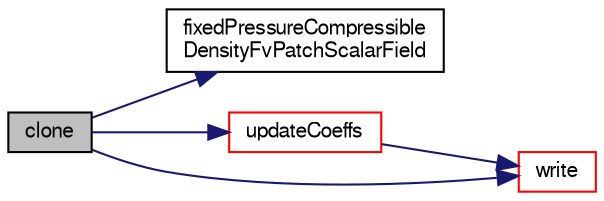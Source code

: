 digraph "clone"
{
  bgcolor="transparent";
  edge [fontname="FreeSans",fontsize="10",labelfontname="FreeSans",labelfontsize="10"];
  node [fontname="FreeSans",fontsize="10",shape=record];
  rankdir="LR";
  Node20 [label="clone",height=0.2,width=0.4,color="black", fillcolor="grey75", style="filled", fontcolor="black"];
  Node20 -> Node21 [color="midnightblue",fontsize="10",style="solid",fontname="FreeSans"];
  Node21 [label="fixedPressureCompressible\lDensityFvPatchScalarField",height=0.2,width=0.4,color="black",URL="$a22122.html#a71f36fcd62de5017edcec711f13c2bae",tooltip="Construct from patch and internal field. "];
  Node20 -> Node22 [color="midnightblue",fontsize="10",style="solid",fontname="FreeSans"];
  Node22 [label="updateCoeffs",height=0.2,width=0.4,color="red",URL="$a22122.html#a7e24eafac629d3733181cd942d4c902f",tooltip="Update the coefficients associated with the patch field. "];
  Node22 -> Node25 [color="midnightblue",fontsize="10",style="solid",fontname="FreeSans"];
  Node25 [label="write",height=0.2,width=0.4,color="red",URL="$a22122.html#a293fdfec8bdfbd5c3913ab4c9f3454ff",tooltip="Write. "];
  Node20 -> Node25 [color="midnightblue",fontsize="10",style="solid",fontname="FreeSans"];
}
